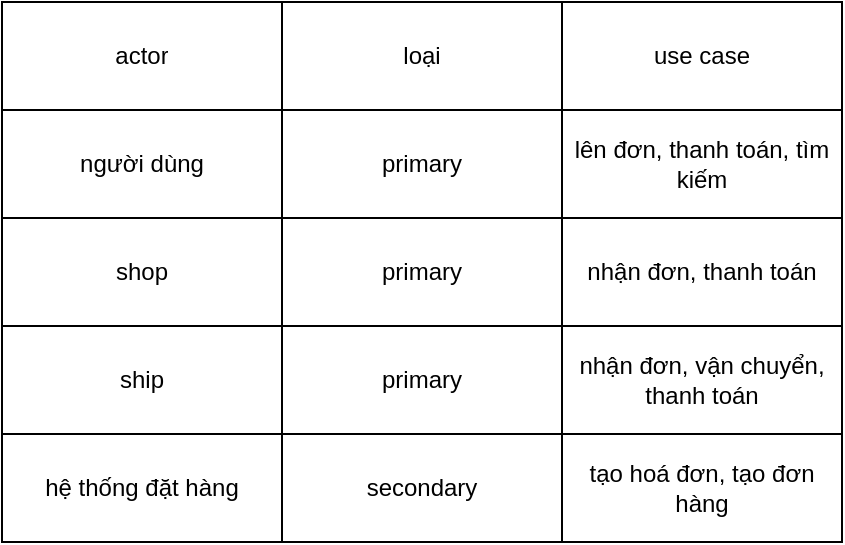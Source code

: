 <mxfile version="28.2.8">
  <diagram name="Page-1" id="phrdW8jJA25oeeD3WD5q">
    <mxGraphModel dx="1426" dy="841" grid="1" gridSize="10" guides="1" tooltips="1" connect="1" arrows="1" fold="1" page="1" pageScale="1" pageWidth="850" pageHeight="1100" math="0" shadow="0">
      <root>
        <mxCell id="0" />
        <mxCell id="1" parent="0" />
        <mxCell id="_hwWfg6ite356YWLJVX3-1" value="" style="shape=table;startSize=0;container=1;collapsible=0;childLayout=tableLayout;" vertex="1" parent="1">
          <mxGeometry x="199" y="310" width="420" height="270" as="geometry" />
        </mxCell>
        <mxCell id="_hwWfg6ite356YWLJVX3-2" value="" style="shape=tableRow;horizontal=0;startSize=0;swimlaneHead=0;swimlaneBody=0;strokeColor=inherit;top=0;left=0;bottom=0;right=0;collapsible=0;dropTarget=0;fillColor=none;points=[[0,0.5],[1,0.5]];portConstraint=eastwest;" vertex="1" parent="_hwWfg6ite356YWLJVX3-1">
          <mxGeometry width="420" height="54" as="geometry" />
        </mxCell>
        <mxCell id="_hwWfg6ite356YWLJVX3-3" value="actor" style="shape=partialRectangle;html=1;whiteSpace=wrap;connectable=0;strokeColor=inherit;overflow=hidden;fillColor=none;top=0;left=0;bottom=0;right=0;pointerEvents=1;" vertex="1" parent="_hwWfg6ite356YWLJVX3-2">
          <mxGeometry width="140" height="54" as="geometry">
            <mxRectangle width="140" height="54" as="alternateBounds" />
          </mxGeometry>
        </mxCell>
        <mxCell id="_hwWfg6ite356YWLJVX3-4" value="loại" style="shape=partialRectangle;html=1;whiteSpace=wrap;connectable=0;strokeColor=inherit;overflow=hidden;fillColor=none;top=0;left=0;bottom=0;right=0;pointerEvents=1;" vertex="1" parent="_hwWfg6ite356YWLJVX3-2">
          <mxGeometry x="140" width="140" height="54" as="geometry">
            <mxRectangle width="140" height="54" as="alternateBounds" />
          </mxGeometry>
        </mxCell>
        <mxCell id="_hwWfg6ite356YWLJVX3-5" value="use case" style="shape=partialRectangle;html=1;whiteSpace=wrap;connectable=0;strokeColor=inherit;overflow=hidden;fillColor=none;top=0;left=0;bottom=0;right=0;pointerEvents=1;" vertex="1" parent="_hwWfg6ite356YWLJVX3-2">
          <mxGeometry x="280" width="140" height="54" as="geometry">
            <mxRectangle width="140" height="54" as="alternateBounds" />
          </mxGeometry>
        </mxCell>
        <mxCell id="_hwWfg6ite356YWLJVX3-6" value="" style="shape=tableRow;horizontal=0;startSize=0;swimlaneHead=0;swimlaneBody=0;strokeColor=inherit;top=0;left=0;bottom=0;right=0;collapsible=0;dropTarget=0;fillColor=none;points=[[0,0.5],[1,0.5]];portConstraint=eastwest;" vertex="1" parent="_hwWfg6ite356YWLJVX3-1">
          <mxGeometry y="54" width="420" height="54" as="geometry" />
        </mxCell>
        <mxCell id="_hwWfg6ite356YWLJVX3-7" value="người dùng" style="shape=partialRectangle;html=1;whiteSpace=wrap;connectable=0;strokeColor=inherit;overflow=hidden;fillColor=none;top=0;left=0;bottom=0;right=0;pointerEvents=1;" vertex="1" parent="_hwWfg6ite356YWLJVX3-6">
          <mxGeometry width="140" height="54" as="geometry">
            <mxRectangle width="140" height="54" as="alternateBounds" />
          </mxGeometry>
        </mxCell>
        <mxCell id="_hwWfg6ite356YWLJVX3-8" value="primary" style="shape=partialRectangle;html=1;whiteSpace=wrap;connectable=0;strokeColor=inherit;overflow=hidden;fillColor=none;top=0;left=0;bottom=0;right=0;pointerEvents=1;" vertex="1" parent="_hwWfg6ite356YWLJVX3-6">
          <mxGeometry x="140" width="140" height="54" as="geometry">
            <mxRectangle width="140" height="54" as="alternateBounds" />
          </mxGeometry>
        </mxCell>
        <mxCell id="_hwWfg6ite356YWLJVX3-9" value="lên đơn, thanh toán, tìm kiếm" style="shape=partialRectangle;html=1;whiteSpace=wrap;connectable=0;strokeColor=inherit;overflow=hidden;fillColor=none;top=0;left=0;bottom=0;right=0;pointerEvents=1;" vertex="1" parent="_hwWfg6ite356YWLJVX3-6">
          <mxGeometry x="280" width="140" height="54" as="geometry">
            <mxRectangle width="140" height="54" as="alternateBounds" />
          </mxGeometry>
        </mxCell>
        <mxCell id="_hwWfg6ite356YWLJVX3-10" value="" style="shape=tableRow;horizontal=0;startSize=0;swimlaneHead=0;swimlaneBody=0;strokeColor=inherit;top=0;left=0;bottom=0;right=0;collapsible=0;dropTarget=0;fillColor=none;points=[[0,0.5],[1,0.5]];portConstraint=eastwest;" vertex="1" parent="_hwWfg6ite356YWLJVX3-1">
          <mxGeometry y="108" width="420" height="54" as="geometry" />
        </mxCell>
        <mxCell id="_hwWfg6ite356YWLJVX3-11" value="shop" style="shape=partialRectangle;html=1;whiteSpace=wrap;connectable=0;strokeColor=inherit;overflow=hidden;fillColor=none;top=0;left=0;bottom=0;right=0;pointerEvents=1;" vertex="1" parent="_hwWfg6ite356YWLJVX3-10">
          <mxGeometry width="140" height="54" as="geometry">
            <mxRectangle width="140" height="54" as="alternateBounds" />
          </mxGeometry>
        </mxCell>
        <mxCell id="_hwWfg6ite356YWLJVX3-12" value="primary" style="shape=partialRectangle;html=1;whiteSpace=wrap;connectable=0;strokeColor=inherit;overflow=hidden;fillColor=none;top=0;left=0;bottom=0;right=0;pointerEvents=1;" vertex="1" parent="_hwWfg6ite356YWLJVX3-10">
          <mxGeometry x="140" width="140" height="54" as="geometry">
            <mxRectangle width="140" height="54" as="alternateBounds" />
          </mxGeometry>
        </mxCell>
        <mxCell id="_hwWfg6ite356YWLJVX3-13" value="nhận đơn, thanh toán" style="shape=partialRectangle;html=1;whiteSpace=wrap;connectable=0;strokeColor=inherit;overflow=hidden;fillColor=none;top=0;left=0;bottom=0;right=0;pointerEvents=1;" vertex="1" parent="_hwWfg6ite356YWLJVX3-10">
          <mxGeometry x="280" width="140" height="54" as="geometry">
            <mxRectangle width="140" height="54" as="alternateBounds" />
          </mxGeometry>
        </mxCell>
        <mxCell id="_hwWfg6ite356YWLJVX3-14" value="" style="shape=tableRow;horizontal=0;startSize=0;swimlaneHead=0;swimlaneBody=0;strokeColor=inherit;top=0;left=0;bottom=0;right=0;collapsible=0;dropTarget=0;fillColor=none;points=[[0,0.5],[1,0.5]];portConstraint=eastwest;" vertex="1" parent="_hwWfg6ite356YWLJVX3-1">
          <mxGeometry y="162" width="420" height="54" as="geometry" />
        </mxCell>
        <mxCell id="_hwWfg6ite356YWLJVX3-15" value="ship" style="shape=partialRectangle;html=1;whiteSpace=wrap;connectable=0;strokeColor=inherit;overflow=hidden;fillColor=none;top=0;left=0;bottom=0;right=0;pointerEvents=1;" vertex="1" parent="_hwWfg6ite356YWLJVX3-14">
          <mxGeometry width="140" height="54" as="geometry">
            <mxRectangle width="140" height="54" as="alternateBounds" />
          </mxGeometry>
        </mxCell>
        <mxCell id="_hwWfg6ite356YWLJVX3-16" value="primary" style="shape=partialRectangle;html=1;whiteSpace=wrap;connectable=0;strokeColor=inherit;overflow=hidden;fillColor=none;top=0;left=0;bottom=0;right=0;pointerEvents=1;" vertex="1" parent="_hwWfg6ite356YWLJVX3-14">
          <mxGeometry x="140" width="140" height="54" as="geometry">
            <mxRectangle width="140" height="54" as="alternateBounds" />
          </mxGeometry>
        </mxCell>
        <mxCell id="_hwWfg6ite356YWLJVX3-17" value="nhận đơn, vận chuyển, thanh toán" style="shape=partialRectangle;html=1;whiteSpace=wrap;connectable=0;strokeColor=inherit;overflow=hidden;fillColor=none;top=0;left=0;bottom=0;right=0;pointerEvents=1;" vertex="1" parent="_hwWfg6ite356YWLJVX3-14">
          <mxGeometry x="280" width="140" height="54" as="geometry">
            <mxRectangle width="140" height="54" as="alternateBounds" />
          </mxGeometry>
        </mxCell>
        <mxCell id="_hwWfg6ite356YWLJVX3-18" value="" style="shape=tableRow;horizontal=0;startSize=0;swimlaneHead=0;swimlaneBody=0;strokeColor=inherit;top=0;left=0;bottom=0;right=0;collapsible=0;dropTarget=0;fillColor=none;points=[[0,0.5],[1,0.5]];portConstraint=eastwest;" vertex="1" parent="_hwWfg6ite356YWLJVX3-1">
          <mxGeometry y="216" width="420" height="54" as="geometry" />
        </mxCell>
        <mxCell id="_hwWfg6ite356YWLJVX3-19" value="hệ thống đặt hàng" style="shape=partialRectangle;html=1;whiteSpace=wrap;connectable=0;strokeColor=inherit;overflow=hidden;fillColor=none;top=0;left=0;bottom=0;right=0;pointerEvents=1;" vertex="1" parent="_hwWfg6ite356YWLJVX3-18">
          <mxGeometry width="140" height="54" as="geometry">
            <mxRectangle width="140" height="54" as="alternateBounds" />
          </mxGeometry>
        </mxCell>
        <mxCell id="_hwWfg6ite356YWLJVX3-20" value="secondary" style="shape=partialRectangle;html=1;whiteSpace=wrap;connectable=0;strokeColor=inherit;overflow=hidden;fillColor=none;top=0;left=0;bottom=0;right=0;pointerEvents=1;" vertex="1" parent="_hwWfg6ite356YWLJVX3-18">
          <mxGeometry x="140" width="140" height="54" as="geometry">
            <mxRectangle width="140" height="54" as="alternateBounds" />
          </mxGeometry>
        </mxCell>
        <mxCell id="_hwWfg6ite356YWLJVX3-21" value="tạo hoá đơn, tạo đơn hàng" style="shape=partialRectangle;html=1;whiteSpace=wrap;connectable=0;strokeColor=inherit;overflow=hidden;fillColor=none;top=0;left=0;bottom=0;right=0;pointerEvents=1;" vertex="1" parent="_hwWfg6ite356YWLJVX3-18">
          <mxGeometry x="280" width="140" height="54" as="geometry">
            <mxRectangle width="140" height="54" as="alternateBounds" />
          </mxGeometry>
        </mxCell>
      </root>
    </mxGraphModel>
  </diagram>
</mxfile>
